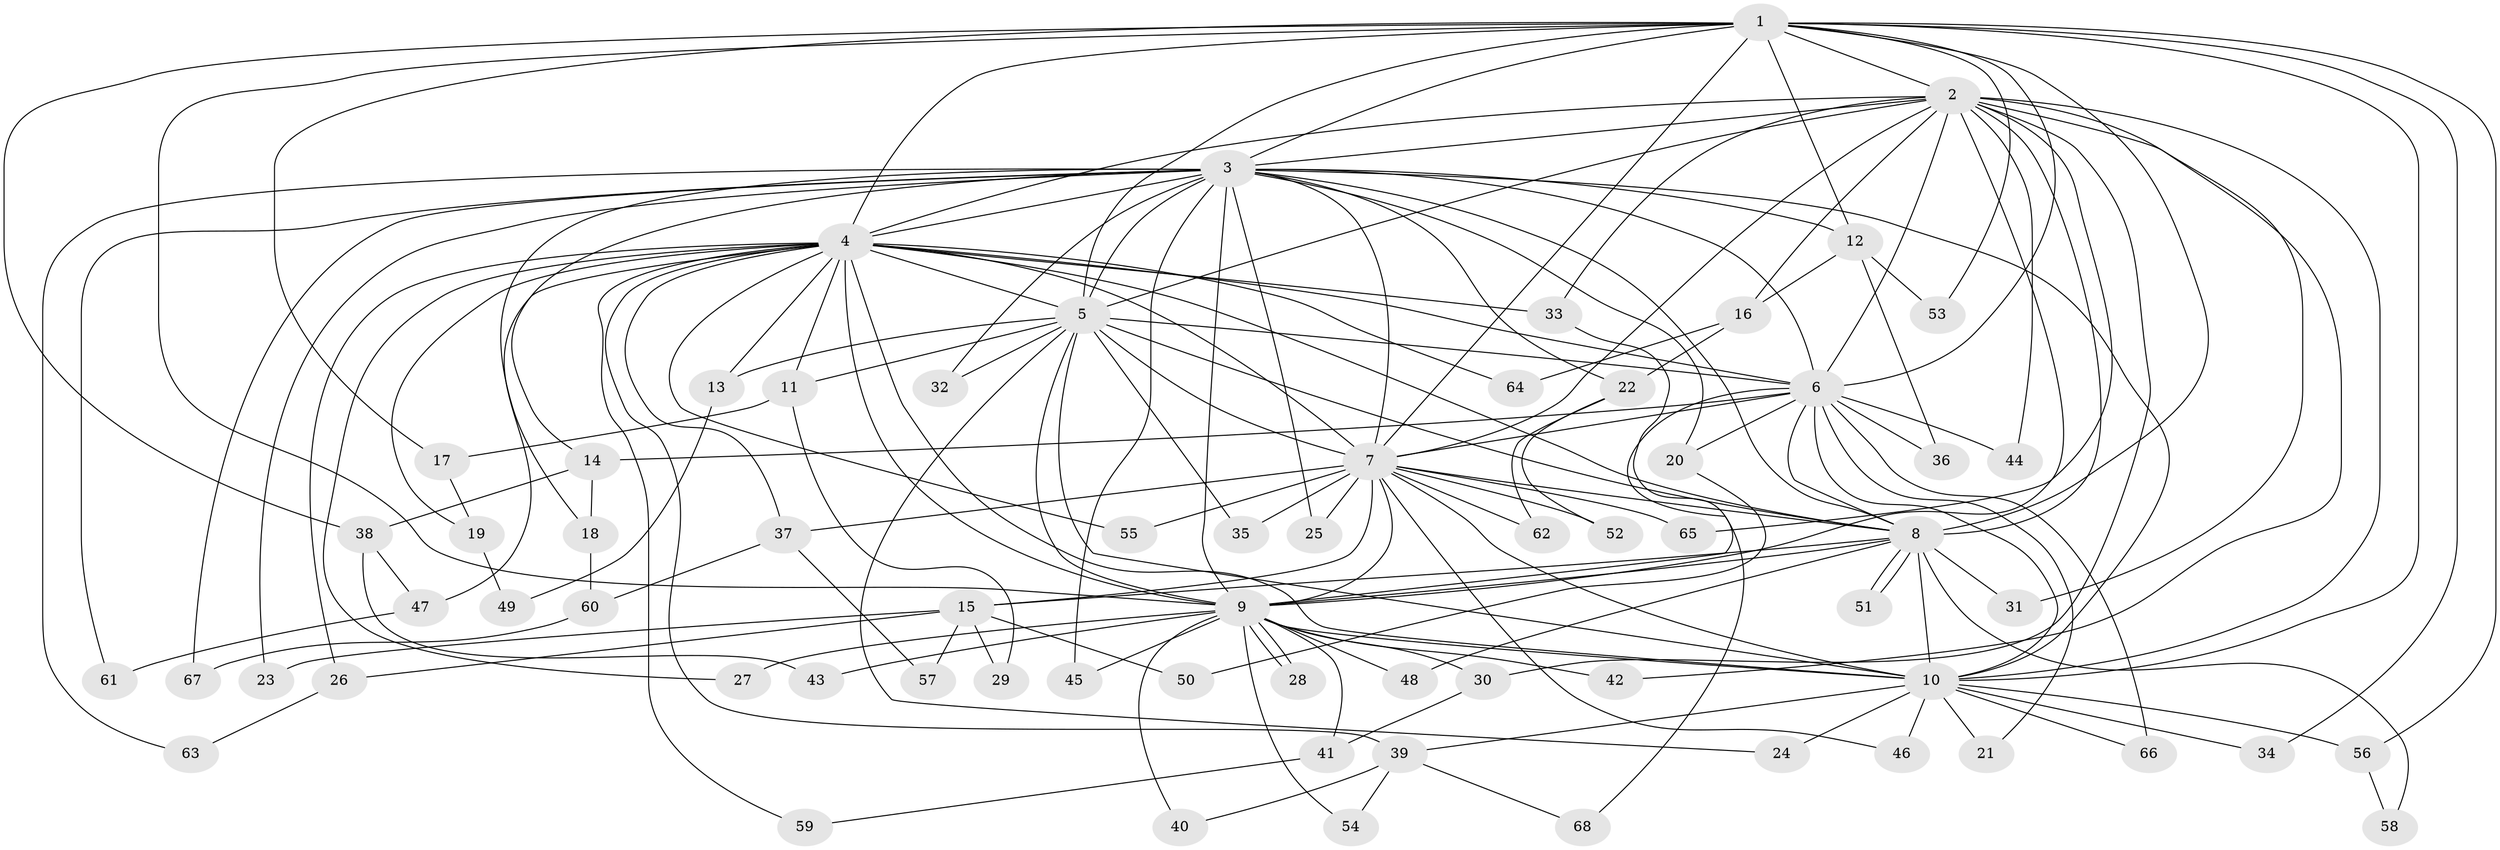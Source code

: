 // Generated by graph-tools (version 1.1) at 2025/11/02/27/25 16:11:04]
// undirected, 68 vertices, 161 edges
graph export_dot {
graph [start="1"]
  node [color=gray90,style=filled];
  1;
  2;
  3;
  4;
  5;
  6;
  7;
  8;
  9;
  10;
  11;
  12;
  13;
  14;
  15;
  16;
  17;
  18;
  19;
  20;
  21;
  22;
  23;
  24;
  25;
  26;
  27;
  28;
  29;
  30;
  31;
  32;
  33;
  34;
  35;
  36;
  37;
  38;
  39;
  40;
  41;
  42;
  43;
  44;
  45;
  46;
  47;
  48;
  49;
  50;
  51;
  52;
  53;
  54;
  55;
  56;
  57;
  58;
  59;
  60;
  61;
  62;
  63;
  64;
  65;
  66;
  67;
  68;
  1 -- 2;
  1 -- 3;
  1 -- 4;
  1 -- 5;
  1 -- 6;
  1 -- 7;
  1 -- 8;
  1 -- 9;
  1 -- 10;
  1 -- 12;
  1 -- 17;
  1 -- 34;
  1 -- 38;
  1 -- 53;
  1 -- 56;
  2 -- 3;
  2 -- 4;
  2 -- 5;
  2 -- 6;
  2 -- 7;
  2 -- 8;
  2 -- 9;
  2 -- 10;
  2 -- 16;
  2 -- 30;
  2 -- 31;
  2 -- 33;
  2 -- 42;
  2 -- 44;
  2 -- 65;
  3 -- 4;
  3 -- 5;
  3 -- 6;
  3 -- 7;
  3 -- 8;
  3 -- 9;
  3 -- 10;
  3 -- 12;
  3 -- 14;
  3 -- 18;
  3 -- 20;
  3 -- 22;
  3 -- 23;
  3 -- 25;
  3 -- 32;
  3 -- 45;
  3 -- 61;
  3 -- 63;
  3 -- 67;
  4 -- 5;
  4 -- 6;
  4 -- 7;
  4 -- 8;
  4 -- 9;
  4 -- 10;
  4 -- 11;
  4 -- 13;
  4 -- 19;
  4 -- 26;
  4 -- 27;
  4 -- 33;
  4 -- 37;
  4 -- 39;
  4 -- 47;
  4 -- 55;
  4 -- 59;
  4 -- 64;
  5 -- 6;
  5 -- 7;
  5 -- 8;
  5 -- 9;
  5 -- 10;
  5 -- 11;
  5 -- 13;
  5 -- 24;
  5 -- 32;
  5 -- 35;
  6 -- 7;
  6 -- 8;
  6 -- 9;
  6 -- 10;
  6 -- 14;
  6 -- 20;
  6 -- 21;
  6 -- 36;
  6 -- 44;
  6 -- 66;
  7 -- 8;
  7 -- 9;
  7 -- 10;
  7 -- 15;
  7 -- 25;
  7 -- 35;
  7 -- 37;
  7 -- 46;
  7 -- 52;
  7 -- 55;
  7 -- 62;
  7 -- 65;
  8 -- 9;
  8 -- 10;
  8 -- 15;
  8 -- 31;
  8 -- 48;
  8 -- 51;
  8 -- 51;
  8 -- 58;
  9 -- 10;
  9 -- 27;
  9 -- 28;
  9 -- 28;
  9 -- 30;
  9 -- 40;
  9 -- 41;
  9 -- 42;
  9 -- 43;
  9 -- 45;
  9 -- 48;
  9 -- 54;
  10 -- 21;
  10 -- 24;
  10 -- 34;
  10 -- 39;
  10 -- 46;
  10 -- 56;
  10 -- 66;
  11 -- 17;
  11 -- 29;
  12 -- 16;
  12 -- 36;
  12 -- 53;
  13 -- 49;
  14 -- 18;
  14 -- 38;
  15 -- 23;
  15 -- 26;
  15 -- 29;
  15 -- 50;
  15 -- 57;
  16 -- 22;
  16 -- 64;
  17 -- 19;
  18 -- 60;
  19 -- 49;
  20 -- 50;
  22 -- 52;
  22 -- 62;
  26 -- 63;
  30 -- 41;
  33 -- 68;
  37 -- 57;
  37 -- 60;
  38 -- 43;
  38 -- 47;
  39 -- 40;
  39 -- 54;
  39 -- 68;
  41 -- 59;
  47 -- 61;
  56 -- 58;
  60 -- 67;
}
